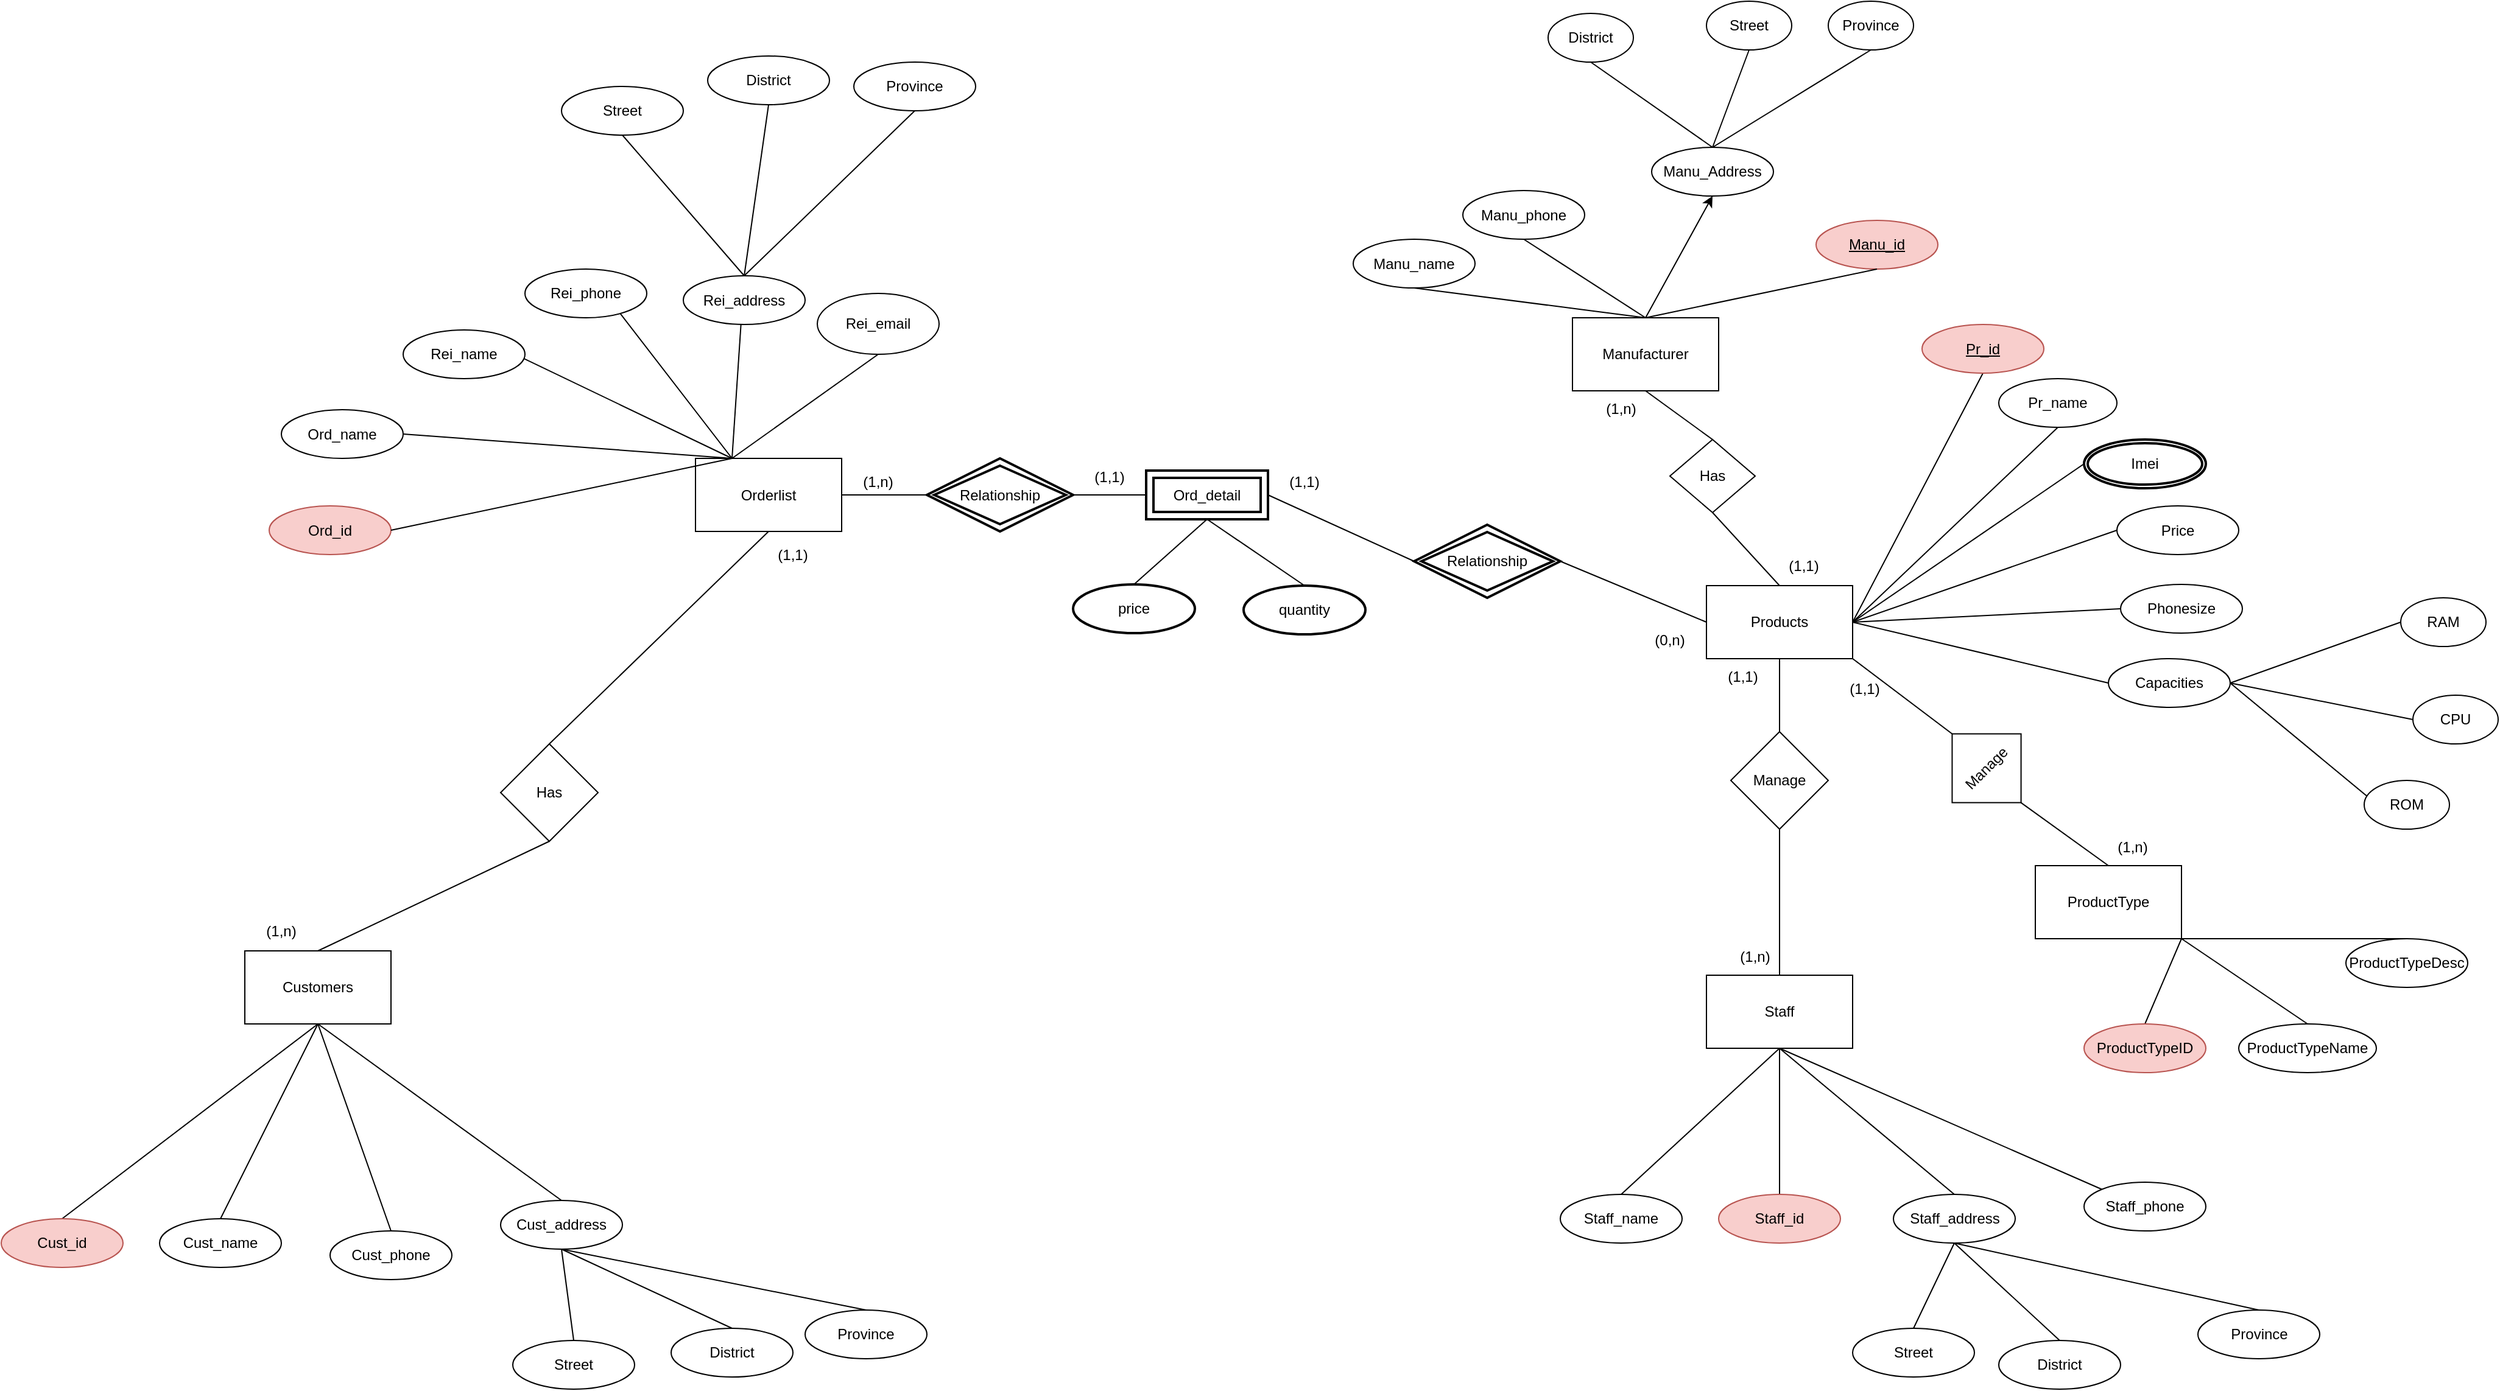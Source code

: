 <mxfile version="21.6.6" type="github">
  <diagram id="6y9qO94y8-QIFHaOcOvy" name="Trang-1">
    <mxGraphModel dx="2704" dy="1735" grid="1" gridSize="10" guides="1" tooltips="1" connect="1" arrows="1" fold="1" page="1" pageScale="1" pageWidth="827" pageHeight="1169" math="0" shadow="0">
      <root>
        <mxCell id="0" />
        <mxCell id="1" parent="0" />
        <mxCell id="Z2yfef2296Hlbc4bseWK-1" value="Manufacturer" style="rounded=0;whiteSpace=wrap;html=1;" parent="1" vertex="1">
          <mxGeometry x="440" y="-80" width="120" height="60" as="geometry" />
        </mxCell>
        <mxCell id="Z2yfef2296Hlbc4bseWK-4" value="&lt;u&gt;Manu_id&lt;/u&gt;" style="ellipse;whiteSpace=wrap;html=1;align=center;fillColor=#f8cecc;strokeColor=#b85450;" parent="1" vertex="1">
          <mxGeometry x="640" y="-160" width="100" height="40" as="geometry" />
        </mxCell>
        <mxCell id="Z2yfef2296Hlbc4bseWK-6" value="Manu_name" style="ellipse;whiteSpace=wrap;html=1;align=center;strokeColor=#000000;fillColor=default;" parent="1" vertex="1">
          <mxGeometry x="260" y="-144.5" width="100" height="40" as="geometry" />
        </mxCell>
        <mxCell id="Z2yfef2296Hlbc4bseWK-7" value="" style="endArrow=none;html=1;rounded=0;exitX=0.5;exitY=0;exitDx=0;exitDy=0;entryX=0.5;entryY=1;entryDx=0;entryDy=0;" parent="1" source="Z2yfef2296Hlbc4bseWK-1" target="Z2yfef2296Hlbc4bseWK-6" edge="1">
          <mxGeometry width="50" height="50" relative="1" as="geometry">
            <mxPoint x="380" y="-80" as="sourcePoint" />
            <mxPoint x="430" y="-130" as="targetPoint" />
          </mxGeometry>
        </mxCell>
        <mxCell id="Z2yfef2296Hlbc4bseWK-8" value="" style="endArrow=none;html=1;rounded=0;exitX=0.5;exitY=0;exitDx=0;exitDy=0;entryX=0.5;entryY=1;entryDx=0;entryDy=0;" parent="1" source="Z2yfef2296Hlbc4bseWK-1" target="Z2yfef2296Hlbc4bseWK-4" edge="1">
          <mxGeometry width="50" height="50" relative="1" as="geometry">
            <mxPoint x="510" y="-80" as="sourcePoint" />
            <mxPoint x="420.0" y="-120" as="targetPoint" />
          </mxGeometry>
        </mxCell>
        <mxCell id="Z2yfef2296Hlbc4bseWK-9" value="Products" style="rounded=0;whiteSpace=wrap;html=1;strokeColor=#000000;fillColor=default;" parent="1" vertex="1">
          <mxGeometry x="550" y="140" width="120" height="60" as="geometry" />
        </mxCell>
        <mxCell id="Z2yfef2296Hlbc4bseWK-12" value="" style="endArrow=none;html=1;rounded=0;exitX=0.5;exitY=0;exitDx=0;exitDy=0;entryX=0.5;entryY=1;entryDx=0;entryDy=0;startArrow=none;" parent="1" source="Z2yfef2296Hlbc4bseWK-33" target="Z2yfef2296Hlbc4bseWK-1" edge="1">
          <mxGeometry width="50" height="50" relative="1" as="geometry">
            <mxPoint x="480" y="100" as="sourcePoint" />
            <mxPoint x="530" y="50" as="targetPoint" />
          </mxGeometry>
        </mxCell>
        <mxCell id="Z2yfef2296Hlbc4bseWK-13" value="" style="endArrow=none;html=1;rounded=0;exitX=1;exitY=0.5;exitDx=0;exitDy=0;entryX=0.5;entryY=1;entryDx=0;entryDy=0;" parent="1" source="Z2yfef2296Hlbc4bseWK-9" target="Z2yfef2296Hlbc4bseWK-14" edge="1">
          <mxGeometry width="50" height="50" relative="1" as="geometry">
            <mxPoint x="700" y="170" as="sourcePoint" />
            <mxPoint x="750" y="120" as="targetPoint" />
          </mxGeometry>
        </mxCell>
        <mxCell id="Z2yfef2296Hlbc4bseWK-14" value="&lt;u&gt;Pr_id&lt;/u&gt;" style="ellipse;whiteSpace=wrap;html=1;align=center;strokeColor=#b85450;fillColor=#f8cecc;" parent="1" vertex="1">
          <mxGeometry x="727" y="-74.5" width="100" height="40" as="geometry" />
        </mxCell>
        <mxCell id="Z2yfef2296Hlbc4bseWK-15" value="Pr_name" style="ellipse;whiteSpace=wrap;html=1;align=center;strokeColor=#000000;fillColor=default;" parent="1" vertex="1">
          <mxGeometry x="790" y="-30" width="97" height="40" as="geometry" />
        </mxCell>
        <mxCell id="Z2yfef2296Hlbc4bseWK-16" value="" style="endArrow=none;html=1;rounded=0;exitX=1;exitY=0.5;exitDx=0;exitDy=0;entryX=0;entryY=0.5;entryDx=0;entryDy=0;" parent="1" source="Z2yfef2296Hlbc4bseWK-9" target="Z2yfef2296Hlbc4bseWK-147" edge="1">
          <mxGeometry width="50" height="50" relative="1" as="geometry">
            <mxPoint x="680" y="180" as="sourcePoint" />
            <mxPoint x="900" y="100" as="targetPoint" />
          </mxGeometry>
        </mxCell>
        <mxCell id="Z2yfef2296Hlbc4bseWK-17" value="" style="endArrow=none;html=1;rounded=0;exitX=1;exitY=0.5;exitDx=0;exitDy=0;entryX=0.5;entryY=1;entryDx=0;entryDy=0;" parent="1" source="Z2yfef2296Hlbc4bseWK-9" target="Z2yfef2296Hlbc4bseWK-15" edge="1">
          <mxGeometry width="50" height="50" relative="1" as="geometry">
            <mxPoint x="680" y="190" as="sourcePoint" />
            <mxPoint x="820" y="40" as="targetPoint" />
          </mxGeometry>
        </mxCell>
        <mxCell id="Z2yfef2296Hlbc4bseWK-19" value="" style="endArrow=none;html=1;rounded=0;entryX=1;entryY=0.5;entryDx=0;entryDy=0;exitX=0;exitY=0.5;exitDx=0;exitDy=0;" parent="1" source="Z2yfef2296Hlbc4bseWK-20" target="Z2yfef2296Hlbc4bseWK-9" edge="1">
          <mxGeometry width="50" height="50" relative="1" as="geometry">
            <mxPoint x="850" y="250" as="sourcePoint" />
            <mxPoint x="750" y="250" as="targetPoint" />
          </mxGeometry>
        </mxCell>
        <mxCell id="Z2yfef2296Hlbc4bseWK-20" value="Price" style="ellipse;whiteSpace=wrap;html=1;align=center;strokeColor=#000000;fillColor=default;" parent="1" vertex="1">
          <mxGeometry x="887" y="74.5" width="100" height="40" as="geometry" />
        </mxCell>
        <mxCell id="Z2yfef2296Hlbc4bseWK-21" value="" style="endArrow=none;html=1;rounded=0;exitX=1;exitY=0.5;exitDx=0;exitDy=0;entryX=0;entryY=0.5;entryDx=0;entryDy=0;" parent="1" source="Z2yfef2296Hlbc4bseWK-9" target="Z2yfef2296Hlbc4bseWK-22" edge="1">
          <mxGeometry width="50" height="50" relative="1" as="geometry">
            <mxPoint x="740" y="210" as="sourcePoint" />
            <mxPoint x="910" y="200" as="targetPoint" />
          </mxGeometry>
        </mxCell>
        <mxCell id="Z2yfef2296Hlbc4bseWK-22" value="Phonesize" style="ellipse;whiteSpace=wrap;html=1;align=center;strokeColor=#000000;fillColor=default;" parent="1" vertex="1">
          <mxGeometry x="890" y="139" width="100" height="40" as="geometry" />
        </mxCell>
        <mxCell id="Z2yfef2296Hlbc4bseWK-23" value="" style="endArrow=none;html=1;rounded=0;exitX=1;exitY=0.5;exitDx=0;exitDy=0;entryX=0;entryY=0.5;entryDx=0;entryDy=0;" parent="1" source="Z2yfef2296Hlbc4bseWK-9" target="Z2yfef2296Hlbc4bseWK-24" edge="1">
          <mxGeometry width="50" height="50" relative="1" as="geometry">
            <mxPoint x="700" y="230" as="sourcePoint" />
            <mxPoint x="870" y="240" as="targetPoint" />
          </mxGeometry>
        </mxCell>
        <mxCell id="Z2yfef2296Hlbc4bseWK-24" value="Capacities" style="ellipse;whiteSpace=wrap;html=1;align=center;strokeColor=#000000;fillColor=default;" parent="1" vertex="1">
          <mxGeometry x="880" y="200" width="100" height="40" as="geometry" />
        </mxCell>
        <mxCell id="Z2yfef2296Hlbc4bseWK-33" value="Has" style="rhombus;whiteSpace=wrap;html=1;strokeColor=#000000;fillColor=default;" parent="1" vertex="1">
          <mxGeometry x="520" y="20" width="70" height="60" as="geometry" />
        </mxCell>
        <mxCell id="Z2yfef2296Hlbc4bseWK-34" value="" style="endArrow=none;html=1;rounded=0;exitX=0.5;exitY=0;exitDx=0;exitDy=0;entryX=0.5;entryY=1;entryDx=0;entryDy=0;" parent="1" source="Z2yfef2296Hlbc4bseWK-9" target="Z2yfef2296Hlbc4bseWK-33" edge="1">
          <mxGeometry width="50" height="50" relative="1" as="geometry">
            <mxPoint x="610" y="140" as="sourcePoint" />
            <mxPoint x="500" y="-20" as="targetPoint" />
          </mxGeometry>
        </mxCell>
        <mxCell id="Z2yfef2296Hlbc4bseWK-38" value="(1,n)" style="text;html=1;strokeColor=none;fillColor=none;align=center;verticalAlign=middle;whiteSpace=wrap;rounded=0;" parent="1" vertex="1">
          <mxGeometry x="450" y="-20" width="60" height="30" as="geometry" />
        </mxCell>
        <mxCell id="Z2yfef2296Hlbc4bseWK-39" value="(1,1)" style="text;html=1;strokeColor=none;fillColor=none;align=center;verticalAlign=middle;whiteSpace=wrap;rounded=0;" parent="1" vertex="1">
          <mxGeometry x="600" y="109" width="60" height="30" as="geometry" />
        </mxCell>
        <mxCell id="Z2yfef2296Hlbc4bseWK-40" value="" style="endArrow=none;html=1;rounded=0;entryX=0.5;entryY=1;entryDx=0;entryDy=0;exitX=0.5;exitY=0;exitDx=0;exitDy=0;startArrow=none;" parent="1" source="tU6Cn6vJhDL5yEK0H-gD-1" target="Z2yfef2296Hlbc4bseWK-9" edge="1">
          <mxGeometry width="50" height="50" relative="1" as="geometry">
            <mxPoint x="640" y="480" as="sourcePoint" />
            <mxPoint x="580" y="250" as="targetPoint" />
            <Array as="points" />
          </mxGeometry>
        </mxCell>
        <mxCell id="Z2yfef2296Hlbc4bseWK-41" value="Staff" style="rounded=0;whiteSpace=wrap;html=1;strokeColor=#000000;fillColor=default;" parent="1" vertex="1">
          <mxGeometry x="550" y="460" width="120" height="60" as="geometry" />
        </mxCell>
        <mxCell id="Z2yfef2296Hlbc4bseWK-42" value="" style="endArrow=none;html=1;rounded=0;entryX=0.5;entryY=1;entryDx=0;entryDy=0;exitX=0.5;exitY=0;exitDx=0;exitDy=0;" parent="1" source="Z2yfef2296Hlbc4bseWK-54" target="Z2yfef2296Hlbc4bseWK-41" edge="1">
          <mxGeometry width="50" height="50" relative="1" as="geometry">
            <mxPoint x="520" y="610" as="sourcePoint" />
            <mxPoint x="770" y="600" as="targetPoint" />
          </mxGeometry>
        </mxCell>
        <mxCell id="Z2yfef2296Hlbc4bseWK-43" value="" style="endArrow=none;html=1;rounded=0;exitX=0.5;exitY=1;exitDx=0;exitDy=0;entryX=0.5;entryY=0;entryDx=0;entryDy=0;" parent="1" source="Z2yfef2296Hlbc4bseWK-41" target="Z2yfef2296Hlbc4bseWK-44" edge="1">
          <mxGeometry width="50" height="50" relative="1" as="geometry">
            <mxPoint x="760" y="560" as="sourcePoint" />
            <mxPoint x="930" y="550" as="targetPoint" />
          </mxGeometry>
        </mxCell>
        <mxCell id="Z2yfef2296Hlbc4bseWK-44" value="Staff_address" style="ellipse;whiteSpace=wrap;html=1;align=center;strokeColor=#000000;fillColor=default;" parent="1" vertex="1">
          <mxGeometry x="703.5" y="640" width="100" height="40" as="geometry" />
        </mxCell>
        <mxCell id="Z2yfef2296Hlbc4bseWK-45" value="" style="endArrow=none;html=1;rounded=0;exitX=0.5;exitY=1;exitDx=0;exitDy=0;entryX=0.5;entryY=0;entryDx=0;entryDy=0;" parent="1" source="Z2yfef2296Hlbc4bseWK-41" target="Z2yfef2296Hlbc4bseWK-46" edge="1">
          <mxGeometry width="50" height="50" relative="1" as="geometry">
            <mxPoint x="720" y="580" as="sourcePoint" />
            <mxPoint x="890" y="590" as="targetPoint" />
          </mxGeometry>
        </mxCell>
        <mxCell id="Z2yfef2296Hlbc4bseWK-46" value="Staff_id" style="ellipse;whiteSpace=wrap;html=1;align=center;strokeColor=#b85450;fillColor=#f8cecc;" parent="1" vertex="1">
          <mxGeometry x="560" y="640" width="100" height="40" as="geometry" />
        </mxCell>
        <mxCell id="Z2yfef2296Hlbc4bseWK-47" value="" style="endArrow=none;html=1;rounded=0;exitX=0.5;exitY=1;exitDx=0;exitDy=0;entryX=0.5;entryY=0;entryDx=0;entryDy=0;" parent="1" source="Z2yfef2296Hlbc4bseWK-44" target="Z2yfef2296Hlbc4bseWK-49" edge="1">
          <mxGeometry width="50" height="50" relative="1" as="geometry">
            <mxPoint x="873.5" y="615" as="sourcePoint" />
            <mxPoint x="720.5" y="745" as="targetPoint" />
          </mxGeometry>
        </mxCell>
        <mxCell id="Z2yfef2296Hlbc4bseWK-48" value="" style="endArrow=none;html=1;rounded=0;exitX=0.5;exitY=1;exitDx=0;exitDy=0;entryX=0.5;entryY=0;entryDx=0;entryDy=0;" parent="1" source="Z2yfef2296Hlbc4bseWK-44" target="Z2yfef2296Hlbc4bseWK-50" edge="1">
          <mxGeometry width="50" height="50" relative="1" as="geometry">
            <mxPoint x="873.5" y="625" as="sourcePoint" />
            <mxPoint x="993.5" y="645" as="targetPoint" />
          </mxGeometry>
        </mxCell>
        <mxCell id="Z2yfef2296Hlbc4bseWK-49" value="Street" style="ellipse;whiteSpace=wrap;html=1;align=center;strokeColor=#000000;fillColor=default;" parent="1" vertex="1">
          <mxGeometry x="670" y="750" width="100" height="40" as="geometry" />
        </mxCell>
        <mxCell id="Z2yfef2296Hlbc4bseWK-50" value="District" style="ellipse;whiteSpace=wrap;html=1;align=center;strokeColor=#000000;fillColor=default;" parent="1" vertex="1">
          <mxGeometry x="790" y="760" width="100" height="40" as="geometry" />
        </mxCell>
        <mxCell id="Z2yfef2296Hlbc4bseWK-51" value="Province" style="ellipse;whiteSpace=wrap;html=1;align=center;strokeColor=#000000;fillColor=default;" parent="1" vertex="1">
          <mxGeometry x="953.5" y="735" width="100" height="40" as="geometry" />
        </mxCell>
        <mxCell id="Z2yfef2296Hlbc4bseWK-52" value="" style="endArrow=none;html=1;rounded=0;exitX=0.5;exitY=1;exitDx=0;exitDy=0;entryX=0.5;entryY=0;entryDx=0;entryDy=0;" parent="1" source="Z2yfef2296Hlbc4bseWK-44" target="Z2yfef2296Hlbc4bseWK-51" edge="1">
          <mxGeometry width="50" height="50" relative="1" as="geometry">
            <mxPoint x="923.5" y="695" as="sourcePoint" />
            <mxPoint x="973.5" y="645" as="targetPoint" />
          </mxGeometry>
        </mxCell>
        <mxCell id="Z2yfef2296Hlbc4bseWK-54" value="Staff_name" style="ellipse;whiteSpace=wrap;html=1;align=center;strokeColor=#000000;fillColor=default;" parent="1" vertex="1">
          <mxGeometry x="430" y="640" width="100" height="40" as="geometry" />
        </mxCell>
        <mxCell id="Z2yfef2296Hlbc4bseWK-56" value="Staff_phone" style="ellipse;whiteSpace=wrap;html=1;align=center;strokeColor=#000000;fillColor=default;" parent="1" vertex="1">
          <mxGeometry x="860" y="630" width="100" height="40" as="geometry" />
        </mxCell>
        <mxCell id="Z2yfef2296Hlbc4bseWK-57" value="" style="endArrow=none;html=1;rounded=0;exitX=0.5;exitY=1;exitDx=0;exitDy=0;entryX=0;entryY=0;entryDx=0;entryDy=0;" parent="1" source="Z2yfef2296Hlbc4bseWK-41" target="Z2yfef2296Hlbc4bseWK-56" edge="1">
          <mxGeometry width="50" height="50" relative="1" as="geometry">
            <mxPoint x="850" y="590" as="sourcePoint" />
            <mxPoint x="900" y="540" as="targetPoint" />
          </mxGeometry>
        </mxCell>
        <mxCell id="Z2yfef2296Hlbc4bseWK-60" value="" style="endArrow=none;html=1;rounded=0;entryX=0;entryY=0.5;entryDx=0;entryDy=0;exitX=1;exitY=0.5;exitDx=0;exitDy=0;startArrow=none;" parent="1" source="Z2yfef2296Hlbc4bseWK-136" target="Z2yfef2296Hlbc4bseWK-9" edge="1">
          <mxGeometry width="50" height="50" relative="1" as="geometry">
            <mxPoint x="210" y="84.5" as="sourcePoint" />
            <mxPoint x="420" y="160" as="targetPoint" />
          </mxGeometry>
        </mxCell>
        <mxCell id="Z2yfef2296Hlbc4bseWK-61" value="Orderlist" style="rounded=0;whiteSpace=wrap;html=1;strokeColor=#000000;fillColor=default;" parent="1" vertex="1">
          <mxGeometry x="-280" y="35.5" width="120" height="60" as="geometry" />
        </mxCell>
        <mxCell id="Z2yfef2296Hlbc4bseWK-62" value="" style="endArrow=none;html=1;rounded=0;entryX=0.25;entryY=0;entryDx=0;entryDy=0;exitX=0.5;exitY=0;exitDx=0;exitDy=0;" parent="1" source="Z2yfef2296Hlbc4bseWK-73" target="Z2yfef2296Hlbc4bseWK-61" edge="1">
          <mxGeometry width="50" height="50" relative="1" as="geometry">
            <mxPoint x="-830" y="276.5" as="sourcePoint" />
            <mxPoint x="-280" y="95.5" as="targetPoint" />
          </mxGeometry>
        </mxCell>
        <mxCell id="Z2yfef2296Hlbc4bseWK-63" value="" style="endArrow=none;html=1;rounded=0;exitX=0.25;exitY=0;exitDx=0;exitDy=0;entryX=0.5;entryY=0;entryDx=0;entryDy=0;" parent="1" source="Z2yfef2296Hlbc4bseWK-61" target="Z2yfef2296Hlbc4bseWK-64" edge="1">
          <mxGeometry width="50" height="50" relative="1" as="geometry">
            <mxPoint x="-280" y="95.5" as="sourcePoint" />
            <mxPoint x="-420" y="216.5" as="targetPoint" />
          </mxGeometry>
        </mxCell>
        <mxCell id="Z2yfef2296Hlbc4bseWK-64" value="Rei_name" style="ellipse;whiteSpace=wrap;html=1;align=center;strokeColor=#000000;fillColor=default;" parent="1" vertex="1">
          <mxGeometry x="-520" y="-70" width="100" height="40" as="geometry" />
        </mxCell>
        <mxCell id="Z2yfef2296Hlbc4bseWK-65" value="" style="endArrow=none;html=1;rounded=0;exitX=0.25;exitY=0;exitDx=0;exitDy=0;entryX=0.5;entryY=0;entryDx=0;entryDy=0;" parent="1" source="Z2yfef2296Hlbc4bseWK-61" target="Z2yfef2296Hlbc4bseWK-66" edge="1">
          <mxGeometry width="50" height="50" relative="1" as="geometry">
            <mxPoint x="-280" y="95.5" as="sourcePoint" />
            <mxPoint x="-460" y="256.5" as="targetPoint" />
          </mxGeometry>
        </mxCell>
        <mxCell id="Z2yfef2296Hlbc4bseWK-66" value="Rei_phone" style="ellipse;whiteSpace=wrap;html=1;align=center;strokeColor=#000000;fillColor=default;" parent="1" vertex="1">
          <mxGeometry x="-420" y="-120" width="100" height="40" as="geometry" />
        </mxCell>
        <mxCell id="Z2yfef2296Hlbc4bseWK-67" value="" style="endArrow=none;html=1;rounded=0;exitX=0.25;exitY=0;exitDx=0;exitDy=0;entryX=1;entryY=0.5;entryDx=0;entryDy=0;" parent="1" source="Z2yfef2296Hlbc4bseWK-61" target="Z2yfef2296Hlbc4bseWK-70" edge="1">
          <mxGeometry width="50" height="50" relative="1" as="geometry">
            <mxPoint x="-476.5" y="281.5" as="sourcePoint" />
            <mxPoint x="-530" y="45.5" as="targetPoint" />
          </mxGeometry>
        </mxCell>
        <mxCell id="Z2yfef2296Hlbc4bseWK-70" value="Ord_name" style="ellipse;whiteSpace=wrap;html=1;align=center;strokeColor=#000000;fillColor=default;" parent="1" vertex="1">
          <mxGeometry x="-620" y="-4.5" width="100" height="40" as="geometry" />
        </mxCell>
        <mxCell id="Z2yfef2296Hlbc4bseWK-73" value="Rei_address" style="ellipse;whiteSpace=wrap;html=1;align=center;strokeColor=#000000;fillColor=default;" parent="1" vertex="1">
          <mxGeometry x="-290" y="-114.5" width="100" height="40" as="geometry" />
        </mxCell>
        <mxCell id="Z2yfef2296Hlbc4bseWK-74" value="Ord_id" style="ellipse;whiteSpace=wrap;html=1;align=center;strokeColor=#b85450;fillColor=#f8cecc;" parent="1" vertex="1">
          <mxGeometry x="-630" y="74.5" width="100" height="40" as="geometry" />
        </mxCell>
        <mxCell id="Z2yfef2296Hlbc4bseWK-75" value="" style="endArrow=none;html=1;rounded=0;entryX=1;entryY=0.5;entryDx=0;entryDy=0;exitX=0.25;exitY=0;exitDx=0;exitDy=0;" parent="1" source="Z2yfef2296Hlbc4bseWK-61" target="Z2yfef2296Hlbc4bseWK-74" edge="1">
          <mxGeometry width="50" height="50" relative="1" as="geometry">
            <mxPoint x="-250" y="75.5" as="sourcePoint" />
            <mxPoint x="-450" y="206.5" as="targetPoint" />
          </mxGeometry>
        </mxCell>
        <mxCell id="Z2yfef2296Hlbc4bseWK-85" value="" style="endArrow=none;html=1;rounded=0;entryX=0.5;entryY=1;entryDx=0;entryDy=0;exitX=0.5;exitY=0;exitDx=0;exitDy=0;startArrow=none;" parent="1" source="Z2yfef2296Hlbc4bseWK-121" target="Z2yfef2296Hlbc4bseWK-61" edge="1">
          <mxGeometry width="50" height="50" relative="1" as="geometry">
            <mxPoint x="-480" y="460" as="sourcePoint" />
            <mxPoint x="-220" y="250" as="targetPoint" />
          </mxGeometry>
        </mxCell>
        <mxCell id="Z2yfef2296Hlbc4bseWK-103" value="Customers" style="rounded=0;whiteSpace=wrap;html=1;strokeColor=#000000;fillColor=default;direction=east;flipV=1;" parent="1" vertex="1">
          <mxGeometry x="-650" y="440" width="120" height="60" as="geometry" />
        </mxCell>
        <mxCell id="Z2yfef2296Hlbc4bseWK-104" value="" style="endArrow=none;html=1;rounded=0;entryX=0.5;entryY=1;entryDx=0;entryDy=0;exitX=0.5;exitY=0;exitDx=0;exitDy=0;" parent="1" source="Z2yfef2296Hlbc4bseWK-115" target="Z2yfef2296Hlbc4bseWK-103" edge="1">
          <mxGeometry width="50" height="50" relative="1" as="geometry">
            <mxPoint x="-760" y="570" as="sourcePoint" />
            <mxPoint x="-510" y="580" as="targetPoint" />
          </mxGeometry>
        </mxCell>
        <mxCell id="Z2yfef2296Hlbc4bseWK-105" value="" style="endArrow=none;html=1;rounded=0;exitX=0.5;exitY=1;exitDx=0;exitDy=0;entryX=0.5;entryY=0;entryDx=0;entryDy=0;" parent="1" source="Z2yfef2296Hlbc4bseWK-103" target="Z2yfef2296Hlbc4bseWK-106" edge="1">
          <mxGeometry width="50" height="50" relative="1" as="geometry">
            <mxPoint x="-520" y="620" as="sourcePoint" />
            <mxPoint x="-350" y="630" as="targetPoint" />
          </mxGeometry>
        </mxCell>
        <mxCell id="Z2yfef2296Hlbc4bseWK-106" value="Cust_address" style="ellipse;whiteSpace=wrap;html=1;align=center;strokeColor=#000000;fillColor=default;direction=east;flipV=1;" parent="1" vertex="1">
          <mxGeometry x="-440" y="645" width="100" height="40" as="geometry" />
        </mxCell>
        <mxCell id="Z2yfef2296Hlbc4bseWK-107" value="" style="endArrow=none;html=1;rounded=0;exitX=0.5;exitY=1;exitDx=0;exitDy=0;entryX=0.5;entryY=0;entryDx=0;entryDy=0;" parent="1" source="Z2yfef2296Hlbc4bseWK-103" target="Z2yfef2296Hlbc4bseWK-108" edge="1">
          <mxGeometry width="50" height="50" relative="1" as="geometry">
            <mxPoint x="-560" y="600" as="sourcePoint" />
            <mxPoint x="-390" y="590" as="targetPoint" />
          </mxGeometry>
        </mxCell>
        <mxCell id="Z2yfef2296Hlbc4bseWK-108" value="Cust_name" style="ellipse;whiteSpace=wrap;html=1;align=center;strokeColor=#000000;fillColor=default;direction=east;flipV=1;" parent="1" vertex="1">
          <mxGeometry x="-720" y="660" width="100" height="40" as="geometry" />
        </mxCell>
        <mxCell id="Z2yfef2296Hlbc4bseWK-109" value="" style="endArrow=none;html=1;rounded=0;exitX=0.5;exitY=1;exitDx=0;exitDy=0;entryX=0.5;entryY=0;entryDx=0;entryDy=0;" parent="1" source="Z2yfef2296Hlbc4bseWK-106" target="Z2yfef2296Hlbc4bseWK-111" edge="1">
          <mxGeometry width="50" height="50" relative="1" as="geometry">
            <mxPoint x="-406.5" y="835" as="sourcePoint" />
            <mxPoint x="-559.5" y="705" as="targetPoint" />
          </mxGeometry>
        </mxCell>
        <mxCell id="Z2yfef2296Hlbc4bseWK-110" value="" style="endArrow=none;html=1;rounded=0;exitX=0.5;exitY=1;exitDx=0;exitDy=0;entryX=0.5;entryY=0;entryDx=0;entryDy=0;" parent="1" source="Z2yfef2296Hlbc4bseWK-106" target="Z2yfef2296Hlbc4bseWK-112" edge="1">
          <mxGeometry width="50" height="50" relative="1" as="geometry">
            <mxPoint x="-406.5" y="835" as="sourcePoint" />
            <mxPoint x="-286.5" y="815" as="targetPoint" />
          </mxGeometry>
        </mxCell>
        <mxCell id="Z2yfef2296Hlbc4bseWK-111" value="Street" style="ellipse;whiteSpace=wrap;html=1;align=center;strokeColor=#000000;fillColor=default;direction=east;flipV=1;" parent="1" vertex="1">
          <mxGeometry x="-430" y="760" width="100" height="40" as="geometry" />
        </mxCell>
        <mxCell id="Z2yfef2296Hlbc4bseWK-112" value="Province" style="ellipse;whiteSpace=wrap;html=1;align=center;strokeColor=#000000;fillColor=default;direction=east;flipV=1;" parent="1" vertex="1">
          <mxGeometry x="-190" y="735" width="100" height="40" as="geometry" />
        </mxCell>
        <mxCell id="Z2yfef2296Hlbc4bseWK-113" value="District" style="ellipse;whiteSpace=wrap;html=1;align=center;strokeColor=#000000;fillColor=default;direction=east;flipV=1;" parent="1" vertex="1">
          <mxGeometry x="-300" y="750" width="100" height="40" as="geometry" />
        </mxCell>
        <mxCell id="Z2yfef2296Hlbc4bseWK-114" value="" style="endArrow=none;html=1;rounded=0;exitX=0.5;exitY=1;exitDx=0;exitDy=0;entryX=0.5;entryY=0;entryDx=0;entryDy=0;" parent="1" source="Z2yfef2296Hlbc4bseWK-106" target="Z2yfef2296Hlbc4bseWK-113" edge="1">
          <mxGeometry width="50" height="50" relative="1" as="geometry">
            <mxPoint x="-356.5" y="740" as="sourcePoint" />
            <mxPoint x="-306.5" y="790" as="targetPoint" />
          </mxGeometry>
        </mxCell>
        <mxCell id="Z2yfef2296Hlbc4bseWK-115" value="Cust_id" style="ellipse;whiteSpace=wrap;html=1;align=center;strokeColor=#b85450;fillColor=#f8cecc;direction=east;flipV=1;" parent="1" vertex="1">
          <mxGeometry x="-850" y="660" width="100" height="40" as="geometry" />
        </mxCell>
        <mxCell id="Z2yfef2296Hlbc4bseWK-116" value="Cust_phone" style="ellipse;whiteSpace=wrap;html=1;align=center;strokeColor=#000000;fillColor=default;direction=east;flipV=1;" parent="1" vertex="1">
          <mxGeometry x="-580" y="670" width="100" height="40" as="geometry" />
        </mxCell>
        <mxCell id="Z2yfef2296Hlbc4bseWK-117" value="" style="endArrow=none;html=1;rounded=0;exitX=0.5;exitY=1;exitDx=0;exitDy=0;entryX=0.5;entryY=0;entryDx=0;entryDy=0;" parent="1" source="Z2yfef2296Hlbc4bseWK-103" target="Z2yfef2296Hlbc4bseWK-116" edge="1">
          <mxGeometry width="50" height="50" relative="1" as="geometry">
            <mxPoint x="-430" y="585.749" as="sourcePoint" />
            <mxPoint x="-380" y="635.749" as="targetPoint" />
          </mxGeometry>
        </mxCell>
        <mxCell id="Z2yfef2296Hlbc4bseWK-121" value="Has" style="rhombus;whiteSpace=wrap;html=1;strokeColor=#000000;fillColor=default;" parent="1" vertex="1">
          <mxGeometry x="-440" y="270" width="80" height="80" as="geometry" />
        </mxCell>
        <mxCell id="Z2yfef2296Hlbc4bseWK-122" value="" style="endArrow=none;html=1;rounded=0;entryX=0.5;entryY=1;entryDx=0;entryDy=0;exitX=0.5;exitY=0;exitDx=0;exitDy=0;" parent="1" source="Z2yfef2296Hlbc4bseWK-103" target="Z2yfef2296Hlbc4bseWK-121" edge="1">
          <mxGeometry width="50" height="50" relative="1" as="geometry">
            <mxPoint x="-590" y="440" as="sourcePoint" />
            <mxPoint x="-220" y="199" as="targetPoint" />
          </mxGeometry>
        </mxCell>
        <mxCell id="Z2yfef2296Hlbc4bseWK-123" value="" style="endArrow=none;html=1;rounded=0;entryX=0.5;entryY=1;entryDx=0;entryDy=0;exitX=0.5;exitY=0;exitDx=0;exitDy=0;" parent="1" source="Z2yfef2296Hlbc4bseWK-73" target="Z2yfef2296Hlbc4bseWK-125" edge="1">
          <mxGeometry width="50" height="50" relative="1" as="geometry">
            <mxPoint x="-210" y="-360" as="sourcePoint" />
            <mxPoint x="-379.5" y="-340" as="targetPoint" />
          </mxGeometry>
        </mxCell>
        <mxCell id="Z2yfef2296Hlbc4bseWK-124" value="" style="endArrow=none;html=1;rounded=0;entryX=0.5;entryY=1;entryDx=0;entryDy=0;exitX=0.5;exitY=0;exitDx=0;exitDy=0;" parent="1" source="Z2yfef2296Hlbc4bseWK-73" target="Z2yfef2296Hlbc4bseWK-126" edge="1">
          <mxGeometry width="50" height="50" relative="1" as="geometry">
            <mxPoint x="-240" y="-120" as="sourcePoint" />
            <mxPoint x="-106.5" y="-230" as="targetPoint" />
          </mxGeometry>
        </mxCell>
        <mxCell id="Z2yfef2296Hlbc4bseWK-125" value="Street" style="ellipse;whiteSpace=wrap;html=1;align=center;strokeColor=#000000;fillColor=default;direction=east;flipV=1;" parent="1" vertex="1">
          <mxGeometry x="-390" y="-270" width="100" height="40" as="geometry" />
        </mxCell>
        <mxCell id="Z2yfef2296Hlbc4bseWK-126" value="Province" style="ellipse;whiteSpace=wrap;html=1;align=center;strokeColor=#000000;fillColor=default;direction=east;flipV=1;" parent="1" vertex="1">
          <mxGeometry x="-150" y="-290" width="100" height="40" as="geometry" />
        </mxCell>
        <mxCell id="Z2yfef2296Hlbc4bseWK-127" value="District" style="ellipse;whiteSpace=wrap;html=1;align=center;strokeColor=#000000;fillColor=default;direction=east;flipV=1;" parent="1" vertex="1">
          <mxGeometry x="-270" y="-295" width="100" height="40" as="geometry" />
        </mxCell>
        <mxCell id="Z2yfef2296Hlbc4bseWK-128" value="" style="endArrow=none;html=1;rounded=0;exitX=0.5;exitY=0;exitDx=0;exitDy=0;entryX=0.5;entryY=1;entryDx=0;entryDy=0;" parent="1" source="Z2yfef2296Hlbc4bseWK-73" target="Z2yfef2296Hlbc4bseWK-127" edge="1">
          <mxGeometry width="50" height="50" relative="1" as="geometry">
            <mxPoint x="-240" y="-160" as="sourcePoint" />
            <mxPoint x="-70" y="-260" as="targetPoint" />
          </mxGeometry>
        </mxCell>
        <mxCell id="Z2yfef2296Hlbc4bseWK-130" value="" style="endArrow=none;html=1;rounded=0;entryX=0;entryY=0.5;entryDx=0;entryDy=0;exitX=1;exitY=0.5;exitDx=0;exitDy=0;startArrow=none;" parent="1" source="Z2yfef2296Hlbc4bseWK-134" target="Z2yfef2296Hlbc4bseWK-133" edge="1">
          <mxGeometry width="50" height="50" relative="1" as="geometry">
            <mxPoint x="-160" y="65.5" as="sourcePoint" />
            <mxPoint x="120" y="84.5" as="targetPoint" />
          </mxGeometry>
        </mxCell>
        <mxCell id="Z2yfef2296Hlbc4bseWK-133" value="Ord_detail" style="shape=ext;margin=3;double=1;whiteSpace=wrap;html=1;align=center;shadow=0;fillStyle=auto;strokeColor=#000000;strokeWidth=2;fillColor=#FFFFFF;" parent="1" vertex="1">
          <mxGeometry x="90" y="45.5" width="100" height="40" as="geometry" />
        </mxCell>
        <mxCell id="Z2yfef2296Hlbc4bseWK-134" value="Relationship" style="shape=rhombus;double=1;perimeter=rhombusPerimeter;whiteSpace=wrap;html=1;align=center;shadow=0;fillStyle=auto;strokeColor=#000000;strokeWidth=2;fillColor=#FFFFFF;" parent="1" vertex="1">
          <mxGeometry x="-90" y="35.5" width="120" height="60" as="geometry" />
        </mxCell>
        <mxCell id="Z2yfef2296Hlbc4bseWK-135" value="" style="endArrow=none;html=1;rounded=0;entryX=0;entryY=0.5;entryDx=0;entryDy=0;exitX=1;exitY=0.5;exitDx=0;exitDy=0;" parent="1" source="Z2yfef2296Hlbc4bseWK-61" target="Z2yfef2296Hlbc4bseWK-134" edge="1">
          <mxGeometry width="50" height="50" relative="1" as="geometry">
            <mxPoint x="-160" y="65.5" as="sourcePoint" />
            <mxPoint x="90" y="80" as="targetPoint" />
          </mxGeometry>
        </mxCell>
        <mxCell id="Z2yfef2296Hlbc4bseWK-136" value="Relationship" style="shape=rhombus;double=1;perimeter=rhombusPerimeter;whiteSpace=wrap;html=1;align=center;shadow=0;fillStyle=auto;strokeColor=#000000;strokeWidth=2;fillColor=#FFFFFF;" parent="1" vertex="1">
          <mxGeometry x="310" y="90" width="120" height="60" as="geometry" />
        </mxCell>
        <mxCell id="Z2yfef2296Hlbc4bseWK-137" value="" style="endArrow=none;html=1;rounded=0;entryX=0;entryY=0.5;entryDx=0;entryDy=0;exitX=1;exitY=0.5;exitDx=0;exitDy=0;startArrow=none;" parent="1" source="Z2yfef2296Hlbc4bseWK-133" target="Z2yfef2296Hlbc4bseWK-136" edge="1">
          <mxGeometry width="50" height="50" relative="1" as="geometry">
            <mxPoint x="190" y="65.5" as="sourcePoint" />
            <mxPoint x="550" y="170" as="targetPoint" />
          </mxGeometry>
        </mxCell>
        <mxCell id="Z2yfef2296Hlbc4bseWK-138" value="(1,n)" style="text;html=1;strokeColor=none;fillColor=none;align=center;verticalAlign=middle;whiteSpace=wrap;rounded=0;shadow=0;fillStyle=auto;strokeWidth=2;" parent="1" vertex="1">
          <mxGeometry x="-650" y="409" width="60" height="30" as="geometry" />
        </mxCell>
        <mxCell id="Z2yfef2296Hlbc4bseWK-139" value="(1,1)" style="text;html=1;strokeColor=none;fillColor=none;align=center;verticalAlign=middle;whiteSpace=wrap;rounded=0;shadow=0;fillStyle=auto;strokeWidth=2;" parent="1" vertex="1">
          <mxGeometry x="-230" y="100" width="60" height="30" as="geometry" />
        </mxCell>
        <mxCell id="Z2yfef2296Hlbc4bseWK-140" value="(1,n)" style="text;html=1;strokeColor=none;fillColor=none;align=center;verticalAlign=middle;whiteSpace=wrap;rounded=0;shadow=0;fillStyle=auto;strokeWidth=2;" parent="1" vertex="1">
          <mxGeometry x="-160" y="40" width="60" height="30" as="geometry" />
        </mxCell>
        <mxCell id="Z2yfef2296Hlbc4bseWK-141" value="(1,1)" style="text;html=1;strokeColor=none;fillColor=none;align=center;verticalAlign=middle;whiteSpace=wrap;rounded=0;shadow=0;fillStyle=auto;strokeWidth=2;" parent="1" vertex="1">
          <mxGeometry x="30" y="35.5" width="60" height="30" as="geometry" />
        </mxCell>
        <mxCell id="Z2yfef2296Hlbc4bseWK-142" value="(1,1)" style="text;html=1;strokeColor=none;fillColor=none;align=center;verticalAlign=middle;whiteSpace=wrap;rounded=0;shadow=0;fillStyle=auto;strokeWidth=2;" parent="1" vertex="1">
          <mxGeometry x="190" y="40" width="60" height="30" as="geometry" />
        </mxCell>
        <mxCell id="Z2yfef2296Hlbc4bseWK-143" value="(0,n)" style="text;html=1;strokeColor=none;fillColor=none;align=center;verticalAlign=middle;whiteSpace=wrap;rounded=0;shadow=0;fillStyle=auto;strokeWidth=2;" parent="1" vertex="1">
          <mxGeometry x="490" y="170" width="60" height="30" as="geometry" />
        </mxCell>
        <mxCell id="Z2yfef2296Hlbc4bseWK-144" value="(1,1)" style="text;html=1;strokeColor=none;fillColor=none;align=center;verticalAlign=middle;whiteSpace=wrap;rounded=0;shadow=0;fillStyle=auto;strokeWidth=2;" parent="1" vertex="1">
          <mxGeometry x="550" y="200" width="60" height="30" as="geometry" />
        </mxCell>
        <mxCell id="Z2yfef2296Hlbc4bseWK-145" value="(1,n)" style="text;html=1;strokeColor=none;fillColor=none;align=center;verticalAlign=middle;whiteSpace=wrap;rounded=0;shadow=0;fillStyle=auto;strokeWidth=2;" parent="1" vertex="1">
          <mxGeometry x="560" y="430" width="60" height="30" as="geometry" />
        </mxCell>
        <mxCell id="Z2yfef2296Hlbc4bseWK-147" value="Imei" style="ellipse;shape=doubleEllipse;margin=3;whiteSpace=wrap;html=1;align=center;shadow=0;fillStyle=auto;strokeColor=#000000;strokeWidth=2;fillColor=#FFFFFF;" parent="1" vertex="1">
          <mxGeometry x="860" y="20" width="100" height="40" as="geometry" />
        </mxCell>
        <mxCell id="Z2yfef2296Hlbc4bseWK-148" value="price" style="ellipse;whiteSpace=wrap;html=1;align=center;shadow=0;fillStyle=auto;strokeColor=#000000;strokeWidth=2;fillColor=#FFFFFF;" parent="1" vertex="1">
          <mxGeometry x="30" y="139" width="100" height="40" as="geometry" />
        </mxCell>
        <mxCell id="Z2yfef2296Hlbc4bseWK-149" value="quantity" style="ellipse;whiteSpace=wrap;html=1;align=center;shadow=0;fillStyle=auto;strokeColor=#000000;strokeWidth=2;fillColor=#FFFFFF;" parent="1" vertex="1">
          <mxGeometry x="170" y="140" width="100" height="40" as="geometry" />
        </mxCell>
        <mxCell id="Z2yfef2296Hlbc4bseWK-150" value="" style="endArrow=none;html=1;rounded=0;entryX=0.5;entryY=1;entryDx=0;entryDy=0;exitX=0.5;exitY=0;exitDx=0;exitDy=0;" parent="1" source="Z2yfef2296Hlbc4bseWK-148" target="Z2yfef2296Hlbc4bseWK-133" edge="1">
          <mxGeometry width="50" height="50" relative="1" as="geometry">
            <mxPoint x="40" y="150" as="sourcePoint" />
            <mxPoint x="90" y="100" as="targetPoint" />
          </mxGeometry>
        </mxCell>
        <mxCell id="Z2yfef2296Hlbc4bseWK-151" value="" style="endArrow=none;html=1;rounded=0;entryX=0.5;entryY=1;entryDx=0;entryDy=0;exitX=0.5;exitY=0;exitDx=0;exitDy=0;" parent="1" source="Z2yfef2296Hlbc4bseWK-149" target="Z2yfef2296Hlbc4bseWK-133" edge="1">
          <mxGeometry width="50" height="50" relative="1" as="geometry">
            <mxPoint x="90" y="149" as="sourcePoint" />
            <mxPoint x="125" y="95.5" as="targetPoint" />
          </mxGeometry>
        </mxCell>
        <mxCell id="tU6Cn6vJhDL5yEK0H-gD-1" value="Manage" style="rhombus;whiteSpace=wrap;html=1;" parent="1" vertex="1">
          <mxGeometry x="570" y="260" width="80" height="80" as="geometry" />
        </mxCell>
        <mxCell id="tU6Cn6vJhDL5yEK0H-gD-2" value="" style="endArrow=none;html=1;rounded=0;entryX=0.5;entryY=1;entryDx=0;entryDy=0;exitX=0.5;exitY=0;exitDx=0;exitDy=0;" parent="1" source="Z2yfef2296Hlbc4bseWK-41" target="tU6Cn6vJhDL5yEK0H-gD-1" edge="1">
          <mxGeometry width="50" height="50" relative="1" as="geometry">
            <mxPoint x="620" y="460" as="sourcePoint" />
            <mxPoint x="610" y="200" as="targetPoint" />
            <Array as="points" />
          </mxGeometry>
        </mxCell>
        <mxCell id="lxY3oT8DYxvQpnbe5JoY-1" value="Manu_phone" style="ellipse;whiteSpace=wrap;html=1;align=center;strokeColor=#000000;fillColor=default;" parent="1" vertex="1">
          <mxGeometry x="350" y="-184.5" width="100" height="40" as="geometry" />
        </mxCell>
        <mxCell id="lxY3oT8DYxvQpnbe5JoY-2" value="" style="endArrow=none;html=1;rounded=0;entryX=0.5;entryY=1;entryDx=0;entryDy=0;exitX=0.5;exitY=0;exitDx=0;exitDy=0;" parent="1" source="Z2yfef2296Hlbc4bseWK-1" target="lxY3oT8DYxvQpnbe5JoY-1" edge="1">
          <mxGeometry width="50" height="50" relative="1" as="geometry">
            <mxPoint x="500" y="-80" as="sourcePoint" />
            <mxPoint x="320" y="-104.5" as="targetPoint" />
          </mxGeometry>
        </mxCell>
        <mxCell id="lxY3oT8DYxvQpnbe5JoY-3" value="Manu_Address" style="ellipse;whiteSpace=wrap;html=1;align=center;strokeColor=#000000;fillColor=default;" parent="1" vertex="1">
          <mxGeometry x="505" y="-220" width="100" height="40" as="geometry" />
        </mxCell>
        <mxCell id="lxY3oT8DYxvQpnbe5JoY-6" value="" style="endArrow=classic;html=1;rounded=0;exitX=0.5;exitY=0;exitDx=0;exitDy=0;entryX=0.5;entryY=1;entryDx=0;entryDy=0;" parent="1" source="Z2yfef2296Hlbc4bseWK-1" target="lxY3oT8DYxvQpnbe5JoY-3" edge="1">
          <mxGeometry width="50" height="50" relative="1" as="geometry">
            <mxPoint x="560" y="-150" as="sourcePoint" />
            <mxPoint x="610" y="-200" as="targetPoint" />
          </mxGeometry>
        </mxCell>
        <mxCell id="lxY3oT8DYxvQpnbe5JoY-8" value="" style="endArrow=none;html=1;rounded=0;exitX=0.5;exitY=0;exitDx=0;exitDy=0;entryX=0.5;entryY=1;entryDx=0;entryDy=0;" parent="1" source="lxY3oT8DYxvQpnbe5JoY-3" target="lxY3oT8DYxvQpnbe5JoY-13" edge="1">
          <mxGeometry width="50" height="50" relative="1" as="geometry">
            <mxPoint x="540" y="-360" as="sourcePoint" />
            <mxPoint x="480" y="-300" as="targetPoint" />
          </mxGeometry>
        </mxCell>
        <mxCell id="lxY3oT8DYxvQpnbe5JoY-9" value="" style="endArrow=none;html=1;rounded=0;exitX=0.5;exitY=0;exitDx=0;exitDy=0;entryX=0.5;entryY=1;entryDx=0;entryDy=0;" parent="1" source="lxY3oT8DYxvQpnbe5JoY-3" target="lxY3oT8DYxvQpnbe5JoY-12" edge="1">
          <mxGeometry width="50" height="50" relative="1" as="geometry">
            <mxPoint x="560" y="-220" as="sourcePoint" />
            <mxPoint x="580" y="-310" as="targetPoint" />
          </mxGeometry>
        </mxCell>
        <mxCell id="lxY3oT8DYxvQpnbe5JoY-10" value="" style="endArrow=none;html=1;rounded=0;exitX=0.5;exitY=0;exitDx=0;exitDy=0;entryX=0.5;entryY=1;entryDx=0;entryDy=0;" parent="1" source="lxY3oT8DYxvQpnbe5JoY-3" target="lxY3oT8DYxvQpnbe5JoY-11" edge="1">
          <mxGeometry width="50" height="50" relative="1" as="geometry">
            <mxPoint x="565" y="-210" as="sourcePoint" />
            <mxPoint x="640" y="-290" as="targetPoint" />
          </mxGeometry>
        </mxCell>
        <mxCell id="lxY3oT8DYxvQpnbe5JoY-11" value="Province" style="ellipse;whiteSpace=wrap;html=1;" parent="1" vertex="1">
          <mxGeometry x="650" y="-340" width="70" height="40" as="geometry" />
        </mxCell>
        <mxCell id="lxY3oT8DYxvQpnbe5JoY-12" value="Street" style="ellipse;whiteSpace=wrap;html=1;" parent="1" vertex="1">
          <mxGeometry x="550" y="-340" width="70" height="40" as="geometry" />
        </mxCell>
        <mxCell id="lxY3oT8DYxvQpnbe5JoY-13" value="District" style="ellipse;whiteSpace=wrap;html=1;" parent="1" vertex="1">
          <mxGeometry x="420" y="-330" width="70" height="40" as="geometry" />
        </mxCell>
        <mxCell id="lxY3oT8DYxvQpnbe5JoY-14" value="" style="endArrow=none;html=1;rounded=0;exitX=1;exitY=0.5;exitDx=0;exitDy=0;entryX=0;entryY=0.5;entryDx=0;entryDy=0;" parent="1" source="Z2yfef2296Hlbc4bseWK-24" target="lxY3oT8DYxvQpnbe5JoY-19" edge="1">
          <mxGeometry width="50" height="50" relative="1" as="geometry">
            <mxPoint x="989.995" y="196.288" as="sourcePoint" />
            <mxPoint x="1104.64" y="185.43" as="targetPoint" />
          </mxGeometry>
        </mxCell>
        <mxCell id="lxY3oT8DYxvQpnbe5JoY-15" value="" style="endArrow=none;html=1;rounded=0;exitX=1;exitY=0.5;exitDx=0;exitDy=0;entryX=0.5;entryY=1;entryDx=0;entryDy=0;" parent="1" source="Z2yfef2296Hlbc4bseWK-24" target="lxY3oT8DYxvQpnbe5JoY-18" edge="1">
          <mxGeometry width="50" height="50" relative="1" as="geometry">
            <mxPoint x="989.995" y="224.572" as="sourcePoint" />
            <mxPoint x="1204.64" y="175.43" as="targetPoint" />
          </mxGeometry>
        </mxCell>
        <mxCell id="lxY3oT8DYxvQpnbe5JoY-16" value="" style="endArrow=none;html=1;rounded=0;exitX=1;exitY=0.5;exitDx=0;exitDy=0;entryX=0;entryY=0.5;entryDx=0;entryDy=0;" parent="1" source="Z2yfef2296Hlbc4bseWK-24" target="lxY3oT8DYxvQpnbe5JoY-17" edge="1">
          <mxGeometry width="50" height="50" relative="1" as="geometry">
            <mxPoint x="1004.64" y="210.43" as="sourcePoint" />
            <mxPoint x="1264.64" y="195.43" as="targetPoint" />
          </mxGeometry>
        </mxCell>
        <mxCell id="lxY3oT8DYxvQpnbe5JoY-17" value="CPU" style="ellipse;whiteSpace=wrap;html=1;" parent="1" vertex="1">
          <mxGeometry x="1130" y="230" width="70" height="40" as="geometry" />
        </mxCell>
        <mxCell id="lxY3oT8DYxvQpnbe5JoY-18" value="ROM" style="ellipse;whiteSpace=wrap;html=1;" parent="1" vertex="1">
          <mxGeometry x="1090" y="300" width="70" height="40" as="geometry" />
        </mxCell>
        <mxCell id="lxY3oT8DYxvQpnbe5JoY-19" value="RAM" style="ellipse;whiteSpace=wrap;html=1;" parent="1" vertex="1">
          <mxGeometry x="1120" y="150" width="70" height="40" as="geometry" />
        </mxCell>
        <mxCell id="lxY3oT8DYxvQpnbe5JoY-21" value="" style="endArrow=none;html=1;rounded=0;entryX=1;entryY=1;entryDx=0;entryDy=0;exitX=0;exitY=0.5;exitDx=0;exitDy=0;startArrow=none;" parent="1" source="lxY3oT8DYxvQpnbe5JoY-24" target="Z2yfef2296Hlbc4bseWK-9" edge="1">
          <mxGeometry width="50" height="50" relative="1" as="geometry">
            <mxPoint x="740" y="490" as="sourcePoint" />
            <mxPoint x="710" y="210" as="targetPoint" />
            <Array as="points" />
          </mxGeometry>
        </mxCell>
        <mxCell id="lxY3oT8DYxvQpnbe5JoY-22" value="(1,1)" style="text;html=1;strokeColor=none;fillColor=none;align=center;verticalAlign=middle;whiteSpace=wrap;rounded=0;shadow=0;fillStyle=auto;strokeWidth=2;" parent="1" vertex="1">
          <mxGeometry x="650" y="210" width="60" height="30" as="geometry" />
        </mxCell>
        <mxCell id="lxY3oT8DYxvQpnbe5JoY-23" value="(1,n)" style="text;html=1;strokeColor=none;fillColor=none;align=center;verticalAlign=middle;whiteSpace=wrap;rounded=0;shadow=0;fillStyle=auto;strokeWidth=2;" parent="1" vertex="1">
          <mxGeometry x="870" y="340" width="60" height="30" as="geometry" />
        </mxCell>
        <mxCell id="lxY3oT8DYxvQpnbe5JoY-24" value="Manage" style="rhombus;whiteSpace=wrap;html=1;direction=south;rotation=-45;" parent="1" vertex="1">
          <mxGeometry x="740" y="250" width="80" height="80" as="geometry" />
        </mxCell>
        <mxCell id="lxY3oT8DYxvQpnbe5JoY-25" value="" style="endArrow=none;html=1;rounded=0;entryX=1;entryY=0.5;entryDx=0;entryDy=0;exitX=0.5;exitY=0;exitDx=0;exitDy=0;" parent="1" source="lxY3oT8DYxvQpnbe5JoY-27" target="lxY3oT8DYxvQpnbe5JoY-24" edge="1">
          <mxGeometry width="50" height="50" relative="1" as="geometry">
            <mxPoint x="870" y="380" as="sourcePoint" />
            <mxPoint x="710" y="210" as="targetPoint" />
            <Array as="points" />
          </mxGeometry>
        </mxCell>
        <mxCell id="lxY3oT8DYxvQpnbe5JoY-27" value="ProductType&lt;br&gt;" style="rounded=0;whiteSpace=wrap;html=1;" parent="1" vertex="1">
          <mxGeometry x="820" y="370" width="120" height="60" as="geometry" />
        </mxCell>
        <mxCell id="lxY3oT8DYxvQpnbe5JoY-28" value="" style="endArrow=none;html=1;rounded=0;entryX=1;entryY=1;entryDx=0;entryDy=0;exitX=0.5;exitY=0;exitDx=0;exitDy=0;" parent="1" source="lxY3oT8DYxvQpnbe5JoY-29" target="lxY3oT8DYxvQpnbe5JoY-27" edge="1">
          <mxGeometry width="50" height="50" relative="1" as="geometry">
            <mxPoint x="930" y="490" as="sourcePoint" />
            <mxPoint x="970" y="440" as="targetPoint" />
          </mxGeometry>
        </mxCell>
        <mxCell id="lxY3oT8DYxvQpnbe5JoY-29" value="ProductTypeID" style="ellipse;whiteSpace=wrap;html=1;align=center;strokeColor=#b85450;fillColor=#f8cecc;" parent="1" vertex="1">
          <mxGeometry x="860" y="500" width="100" height="40" as="geometry" />
        </mxCell>
        <mxCell id="lxY3oT8DYxvQpnbe5JoY-30" value="" style="endArrow=none;html=1;rounded=0;entryX=1;entryY=1;entryDx=0;entryDy=0;exitX=0.5;exitY=0;exitDx=0;exitDy=0;" parent="1" source="lxY3oT8DYxvQpnbe5JoY-31" target="lxY3oT8DYxvQpnbe5JoY-27" edge="1">
          <mxGeometry width="50" height="50" relative="1" as="geometry">
            <mxPoint x="940" y="500" as="sourcePoint" />
            <mxPoint x="950" y="440" as="targetPoint" />
          </mxGeometry>
        </mxCell>
        <mxCell id="lxY3oT8DYxvQpnbe5JoY-31" value="ProductTypeName" style="ellipse;whiteSpace=wrap;html=1;align=center;strokeColor=#000000;fillColor=default;" parent="1" vertex="1">
          <mxGeometry x="987" y="500" width="113" height="40" as="geometry" />
        </mxCell>
        <mxCell id="lxY3oT8DYxvQpnbe5JoY-32" value="" style="endArrow=none;html=1;rounded=0;entryX=1;entryY=1;entryDx=0;entryDy=0;exitX=0.5;exitY=0;exitDx=0;exitDy=0;" parent="1" source="lxY3oT8DYxvQpnbe5JoY-33" target="lxY3oT8DYxvQpnbe5JoY-27" edge="1">
          <mxGeometry width="50" height="50" relative="1" as="geometry">
            <mxPoint x="1130" y="390" as="sourcePoint" />
            <mxPoint x="1140" y="330" as="targetPoint" />
          </mxGeometry>
        </mxCell>
        <mxCell id="lxY3oT8DYxvQpnbe5JoY-33" value="ProductTypeDesc" style="ellipse;whiteSpace=wrap;html=1;align=center;strokeColor=#000000;fillColor=default;" parent="1" vertex="1">
          <mxGeometry x="1075" y="430" width="100" height="40" as="geometry" />
        </mxCell>
        <mxCell id="gOXYdUEpdEHu3ja26k-B-1" value="Rei_email" style="ellipse;whiteSpace=wrap;html=1;align=center;strokeColor=#000000;fillColor=default;" vertex="1" parent="1">
          <mxGeometry x="-180" y="-100" width="100" height="50" as="geometry" />
        </mxCell>
        <mxCell id="gOXYdUEpdEHu3ja26k-B-3" value="" style="endArrow=none;html=1;rounded=0;entryX=0.5;entryY=1;entryDx=0;entryDy=0;exitX=0.25;exitY=0;exitDx=0;exitDy=0;" edge="1" parent="1" source="Z2yfef2296Hlbc4bseWK-61" target="gOXYdUEpdEHu3ja26k-B-1">
          <mxGeometry width="50" height="50" relative="1" as="geometry">
            <mxPoint x="-340" y="-10" as="sourcePoint" />
            <mxPoint x="-290" y="-60" as="targetPoint" />
          </mxGeometry>
        </mxCell>
      </root>
    </mxGraphModel>
  </diagram>
</mxfile>
